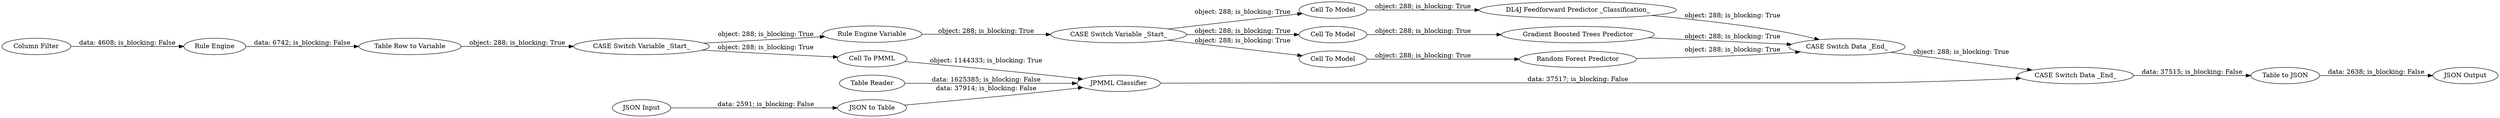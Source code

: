digraph {
	"-5627136452153016084_290" [label="Cell To Model"]
	"-5627136452153016084_294" [label="Random Forest Predictor"]
	"-5323755910302559709_7" [label="JSON Output"]
	"-5627136452153016084_291" [label="Cell To PMML"]
	"-5627136452153016084_293" [label="DL4J Feedforward Predictor _Classification_"]
	"-5627136452153016084_286" [label="CASE Switch Variable _Start_"]
	"-5323755910302559709_120" [label="Table to JSON"]
	"-5627136452153016084_155" [label="CASE Switch Data _End_"]
	"-5627136452153016084_285" [label="Cell To Model"]
	"-5627136452153016084_287" [label="Rule Engine Variable"]
	"-5323755910302559709_6" [label="JSON Input"]
	"-5323755910302559709_147" [label="Table Reader"]
	"-5627136452153016084_288" [label="CASE Switch Variable _Start_"]
	"-5627136452153016084_148" [label="Rule Engine"]
	"-5627136452153016084_138" [label="JPMML Classifier"]
	"-5627136452153016084_152" [label="Column Filter"]
	"-5323755910302559709_135" [label="JSON to Table"]
	"-5627136452153016084_289" [label="Cell To Model"]
	"-5627136452153016084_156" [label="CASE Switch Data _End_"]
	"-5627136452153016084_292" [label="Gradient Boosted Trees Predictor"]
	"-5627136452153016084_151" [label="Table Row to Variable"]
	"-5627136452153016084_285" -> "-5627136452153016084_294" [label="object: 288; is_blocking: True"]
	"-5323755910302559709_120" -> "-5323755910302559709_7" [label="data: 2638; is_blocking: False"]
	"-5323755910302559709_6" -> "-5323755910302559709_135" [label="data: 2591; is_blocking: False"]
	"-5627136452153016084_288" -> "-5627136452153016084_289" [label="object: 288; is_blocking: True"]
	"-5627136452153016084_287" -> "-5627136452153016084_288" [label="object: 288; is_blocking: True"]
	"-5627136452153016084_288" -> "-5627136452153016084_285" [label="object: 288; is_blocking: True"]
	"-5627136452153016084_294" -> "-5627136452153016084_155" [label="object: 288; is_blocking: True"]
	"-5627136452153016084_292" -> "-5627136452153016084_155" [label="object: 288; is_blocking: True"]
	"-5627136452153016084_156" -> "-5323755910302559709_120" [label="data: 37515; is_blocking: False"]
	"-5627136452153016084_286" -> "-5627136452153016084_287" [label="object: 288; is_blocking: True"]
	"-5323755910302559709_135" -> "-5627136452153016084_138" [label="data: 37914; is_blocking: False"]
	"-5627136452153016084_291" -> "-5627136452153016084_138" [label="object: 1144333; is_blocking: True"]
	"-5323755910302559709_147" -> "-5627136452153016084_138" [label="data: 1625385; is_blocking: False"]
	"-5627136452153016084_288" -> "-5627136452153016084_290" [label="object: 288; is_blocking: True"]
	"-5627136452153016084_152" -> "-5627136452153016084_148" [label="data: 4608; is_blocking: False"]
	"-5627136452153016084_148" -> "-5627136452153016084_151" [label="data: 6742; is_blocking: False"]
	"-5627136452153016084_151" -> "-5627136452153016084_286" [label="object: 288; is_blocking: True"]
	"-5627136452153016084_289" -> "-5627136452153016084_293" [label="object: 288; is_blocking: True"]
	"-5627136452153016084_155" -> "-5627136452153016084_156" [label="object: 288; is_blocking: True"]
	"-5627136452153016084_290" -> "-5627136452153016084_292" [label="object: 288; is_blocking: True"]
	"-5627136452153016084_293" -> "-5627136452153016084_155" [label="object: 288; is_blocking: True"]
	"-5627136452153016084_138" -> "-5627136452153016084_156" [label="data: 37517; is_blocking: False"]
	"-5627136452153016084_286" -> "-5627136452153016084_291" [label="object: 288; is_blocking: True"]
	rankdir=LR
}
